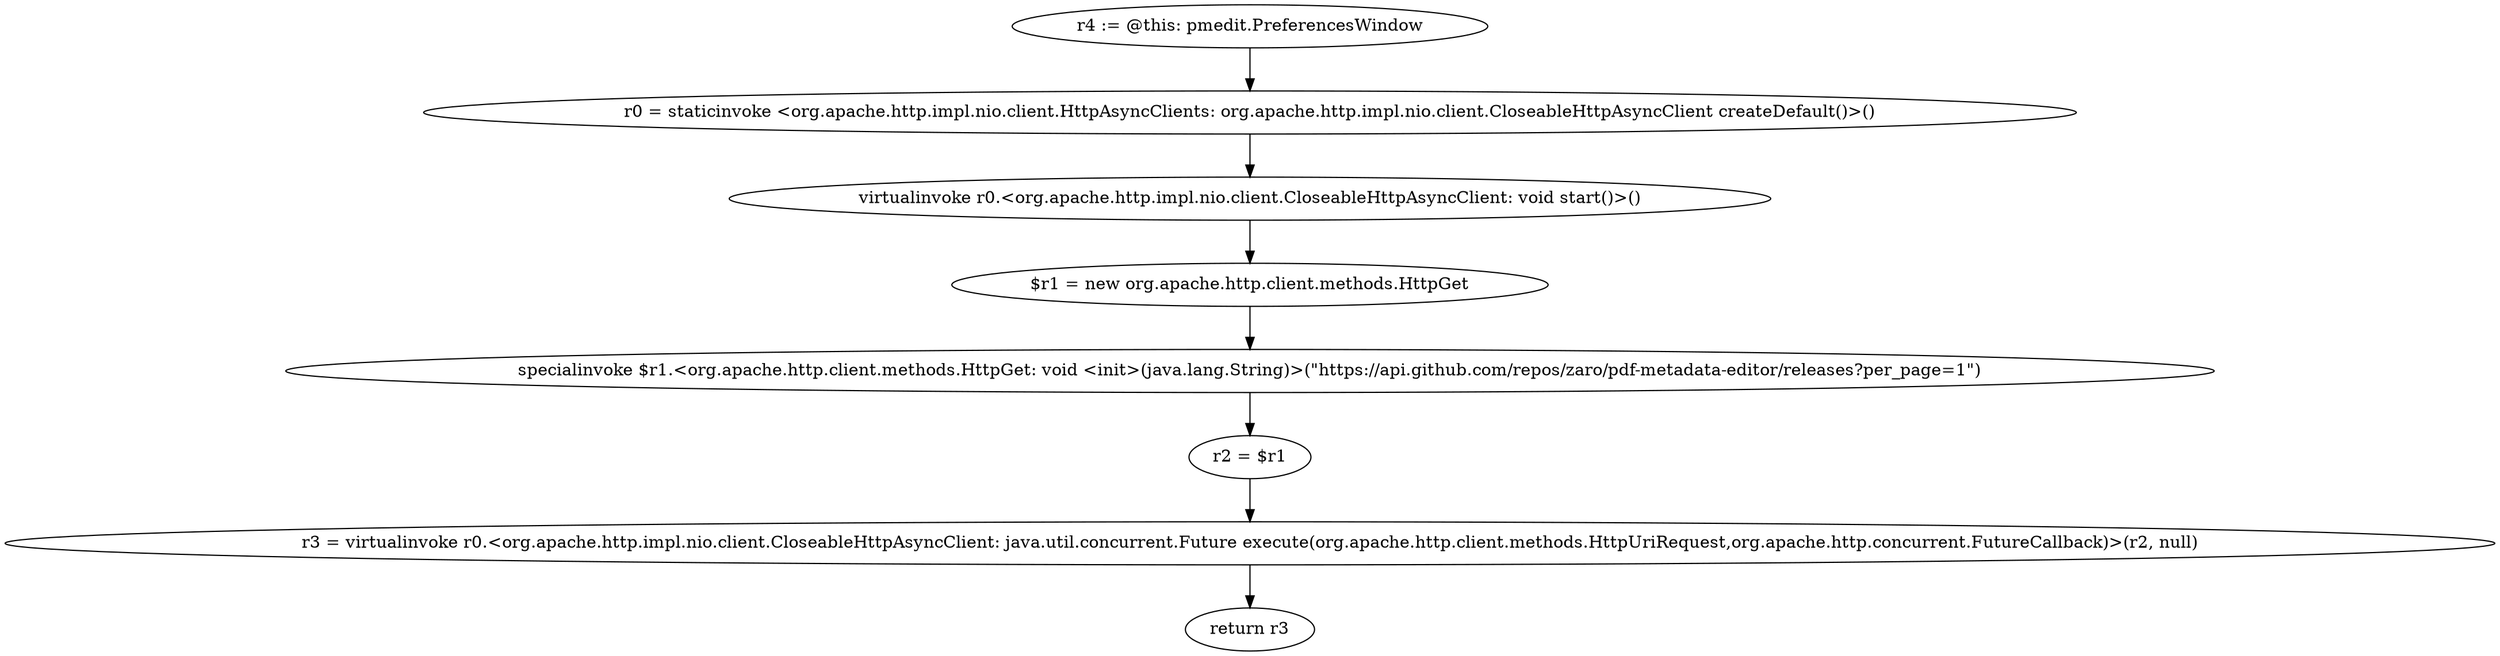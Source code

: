 digraph "unitGraph" {
    "r4 := @this: pmedit.PreferencesWindow"
    "r0 = staticinvoke <org.apache.http.impl.nio.client.HttpAsyncClients: org.apache.http.impl.nio.client.CloseableHttpAsyncClient createDefault()>()"
    "virtualinvoke r0.<org.apache.http.impl.nio.client.CloseableHttpAsyncClient: void start()>()"
    "$r1 = new org.apache.http.client.methods.HttpGet"
    "specialinvoke $r1.<org.apache.http.client.methods.HttpGet: void <init>(java.lang.String)>(\"https://api.github.com/repos/zaro/pdf-metadata-editor/releases?per_page=1\")"
    "r2 = $r1"
    "r3 = virtualinvoke r0.<org.apache.http.impl.nio.client.CloseableHttpAsyncClient: java.util.concurrent.Future execute(org.apache.http.client.methods.HttpUriRequest,org.apache.http.concurrent.FutureCallback)>(r2, null)"
    "return r3"
    "r4 := @this: pmedit.PreferencesWindow"->"r0 = staticinvoke <org.apache.http.impl.nio.client.HttpAsyncClients: org.apache.http.impl.nio.client.CloseableHttpAsyncClient createDefault()>()";
    "r0 = staticinvoke <org.apache.http.impl.nio.client.HttpAsyncClients: org.apache.http.impl.nio.client.CloseableHttpAsyncClient createDefault()>()"->"virtualinvoke r0.<org.apache.http.impl.nio.client.CloseableHttpAsyncClient: void start()>()";
    "virtualinvoke r0.<org.apache.http.impl.nio.client.CloseableHttpAsyncClient: void start()>()"->"$r1 = new org.apache.http.client.methods.HttpGet";
    "$r1 = new org.apache.http.client.methods.HttpGet"->"specialinvoke $r1.<org.apache.http.client.methods.HttpGet: void <init>(java.lang.String)>(\"https://api.github.com/repos/zaro/pdf-metadata-editor/releases?per_page=1\")";
    "specialinvoke $r1.<org.apache.http.client.methods.HttpGet: void <init>(java.lang.String)>(\"https://api.github.com/repos/zaro/pdf-metadata-editor/releases?per_page=1\")"->"r2 = $r1";
    "r2 = $r1"->"r3 = virtualinvoke r0.<org.apache.http.impl.nio.client.CloseableHttpAsyncClient: java.util.concurrent.Future execute(org.apache.http.client.methods.HttpUriRequest,org.apache.http.concurrent.FutureCallback)>(r2, null)";
    "r3 = virtualinvoke r0.<org.apache.http.impl.nio.client.CloseableHttpAsyncClient: java.util.concurrent.Future execute(org.apache.http.client.methods.HttpUriRequest,org.apache.http.concurrent.FutureCallback)>(r2, null)"->"return r3";
}
